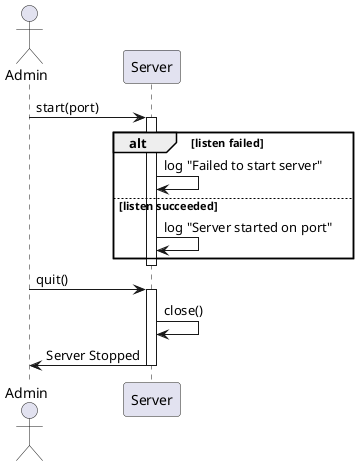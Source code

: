 @startuml Server starts and stops Sequence Diagram
actor Admin
participant "Server" as S

Admin -> S: start(port)
activate S
alt listen failed
    S -> S: log "Failed to start server"
else listen succeeded
    S -> S: log "Server started on port"
end
deactivate S

Admin -> S: quit()
activate S
S -> S: close()
S -> Admin: Server Stopped
deactivate S
@enduml